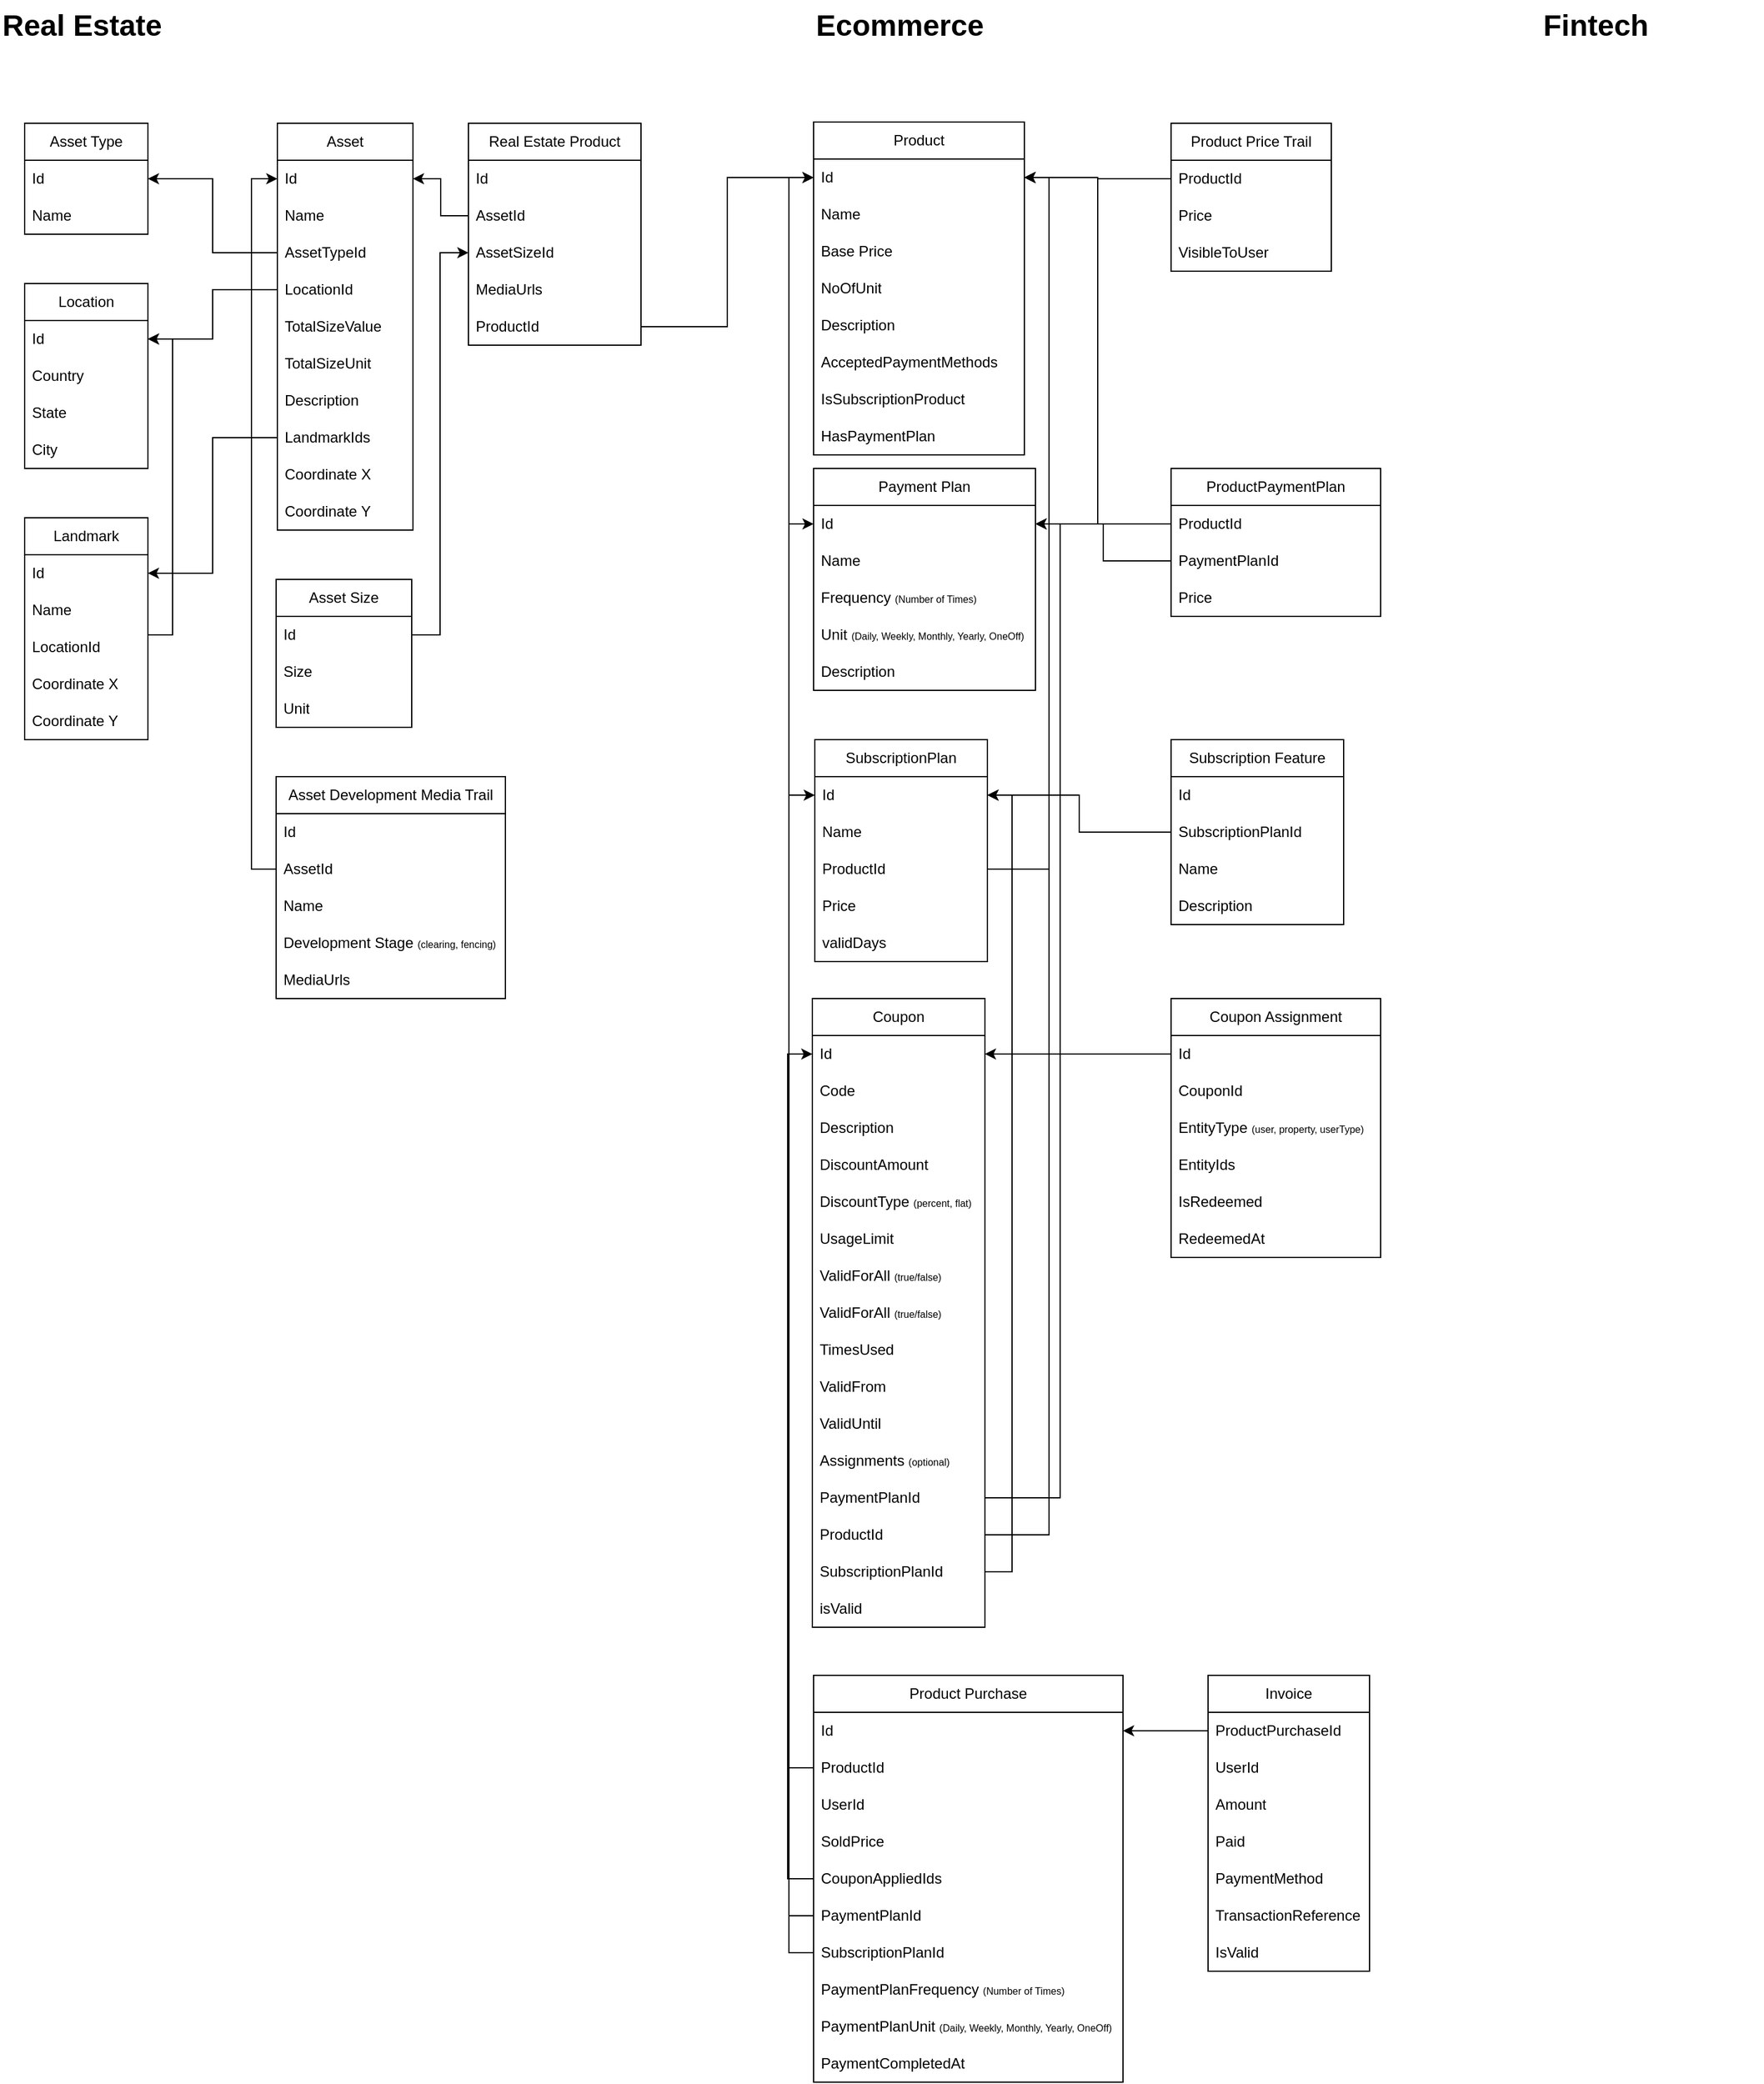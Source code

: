 <mxfile version="26.0.6">
  <diagram name="Page-1" id="xRwZzgTPhgGGNqqtRcz7">
    <mxGraphModel dx="1026" dy="684" grid="1" gridSize="10" guides="1" tooltips="1" connect="1" arrows="1" fold="1" page="1" pageScale="1" pageWidth="2339" pageHeight="3300" math="0" shadow="0">
      <root>
        <mxCell id="0" />
        <mxCell id="1" parent="0" />
        <mxCell id="9WbZU5UclEW2TFr8tv2--1" value="Asset Type" style="swimlane;fontStyle=0;childLayout=stackLayout;horizontal=1;startSize=30;horizontalStack=0;resizeParent=1;resizeParentMax=0;resizeLast=0;collapsible=1;marginBottom=0;whiteSpace=wrap;html=1;" parent="1" vertex="1">
          <mxGeometry x="30" y="140" width="100" height="90" as="geometry" />
        </mxCell>
        <mxCell id="9WbZU5UclEW2TFr8tv2--2" value="Id" style="text;strokeColor=none;fillColor=none;align=left;verticalAlign=middle;spacingLeft=4;spacingRight=4;overflow=hidden;points=[[0,0.5],[1,0.5]];portConstraint=eastwest;rotatable=0;whiteSpace=wrap;html=1;" parent="9WbZU5UclEW2TFr8tv2--1" vertex="1">
          <mxGeometry y="30" width="100" height="30" as="geometry" />
        </mxCell>
        <mxCell id="9WbZU5UclEW2TFr8tv2--12" value="Name" style="text;strokeColor=none;fillColor=none;align=left;verticalAlign=middle;spacingLeft=4;spacingRight=4;overflow=hidden;points=[[0,0.5],[1,0.5]];portConstraint=eastwest;rotatable=0;whiteSpace=wrap;html=1;" parent="9WbZU5UclEW2TFr8tv2--1" vertex="1">
          <mxGeometry y="60" width="100" height="30" as="geometry" />
        </mxCell>
        <mxCell id="9WbZU5UclEW2TFr8tv2--5" value="Asset" style="swimlane;fontStyle=0;childLayout=stackLayout;horizontal=1;startSize=30;horizontalStack=0;resizeParent=1;resizeParentMax=0;resizeLast=0;collapsible=1;marginBottom=0;whiteSpace=wrap;html=1;" parent="1" vertex="1">
          <mxGeometry x="235" y="140" width="110" height="330" as="geometry" />
        </mxCell>
        <mxCell id="9WbZU5UclEW2TFr8tv2--6" value="Id" style="text;strokeColor=none;fillColor=none;align=left;verticalAlign=middle;spacingLeft=4;spacingRight=4;overflow=hidden;points=[[0,0.5],[1,0.5]];portConstraint=eastwest;rotatable=0;whiteSpace=wrap;html=1;" parent="9WbZU5UclEW2TFr8tv2--5" vertex="1">
          <mxGeometry y="30" width="110" height="30" as="geometry" />
        </mxCell>
        <mxCell id="9WbZU5UclEW2TFr8tv2--7" value="Name" style="text;strokeColor=none;fillColor=none;align=left;verticalAlign=middle;spacingLeft=4;spacingRight=4;overflow=hidden;points=[[0,0.5],[1,0.5]];portConstraint=eastwest;rotatable=0;whiteSpace=wrap;html=1;" parent="9WbZU5UclEW2TFr8tv2--5" vertex="1">
          <mxGeometry y="60" width="110" height="30" as="geometry" />
        </mxCell>
        <mxCell id="9WbZU5UclEW2TFr8tv2--44" value="AssetTypeId" style="text;strokeColor=none;fillColor=none;align=left;verticalAlign=middle;spacingLeft=4;spacingRight=4;overflow=hidden;points=[[0,0.5],[1,0.5]];portConstraint=eastwest;rotatable=0;whiteSpace=wrap;html=1;" parent="9WbZU5UclEW2TFr8tv2--5" vertex="1">
          <mxGeometry y="90" width="110" height="30" as="geometry" />
        </mxCell>
        <mxCell id="9WbZU5UclEW2TFr8tv2--18" value="LocationId" style="text;strokeColor=none;fillColor=none;align=left;verticalAlign=middle;spacingLeft=4;spacingRight=4;overflow=hidden;points=[[0,0.5],[1,0.5]];portConstraint=eastwest;rotatable=0;whiteSpace=wrap;html=1;" parent="9WbZU5UclEW2TFr8tv2--5" vertex="1">
          <mxGeometry y="120" width="110" height="30" as="geometry" />
        </mxCell>
        <mxCell id="7imBiXDdK8WEr4lZSUu7-48" value="TotalSizeValue" style="text;strokeColor=none;fillColor=none;align=left;verticalAlign=middle;spacingLeft=4;spacingRight=4;overflow=hidden;points=[[0,0.5],[1,0.5]];portConstraint=eastwest;rotatable=0;whiteSpace=wrap;html=1;" parent="9WbZU5UclEW2TFr8tv2--5" vertex="1">
          <mxGeometry y="150" width="110" height="30" as="geometry" />
        </mxCell>
        <mxCell id="7imBiXDdK8WEr4lZSUu7-50" value="TotalSizeUnit" style="text;strokeColor=none;fillColor=none;align=left;verticalAlign=middle;spacingLeft=4;spacingRight=4;overflow=hidden;points=[[0,0.5],[1,0.5]];portConstraint=eastwest;rotatable=0;whiteSpace=wrap;html=1;" parent="9WbZU5UclEW2TFr8tv2--5" vertex="1">
          <mxGeometry y="180" width="110" height="30" as="geometry" />
        </mxCell>
        <mxCell id="9WbZU5UclEW2TFr8tv2--21" value="Description" style="text;strokeColor=none;fillColor=none;align=left;verticalAlign=middle;spacingLeft=4;spacingRight=4;overflow=hidden;points=[[0,0.5],[1,0.5]];portConstraint=eastwest;rotatable=0;whiteSpace=wrap;html=1;" parent="9WbZU5UclEW2TFr8tv2--5" vertex="1">
          <mxGeometry y="210" width="110" height="30" as="geometry" />
        </mxCell>
        <mxCell id="9WbZU5UclEW2TFr8tv2--27" value="LandmarkIds" style="text;strokeColor=none;fillColor=none;align=left;verticalAlign=middle;spacingLeft=4;spacingRight=4;overflow=hidden;points=[[0,0.5],[1,0.5]];portConstraint=eastwest;rotatable=0;whiteSpace=wrap;html=1;" parent="9WbZU5UclEW2TFr8tv2--5" vertex="1">
          <mxGeometry y="240" width="110" height="30" as="geometry" />
        </mxCell>
        <mxCell id="9WbZU5UclEW2TFr8tv2--37" value="Coordinate X" style="text;strokeColor=none;fillColor=none;align=left;verticalAlign=middle;spacingLeft=4;spacingRight=4;overflow=hidden;points=[[0,0.5],[1,0.5]];portConstraint=eastwest;rotatable=0;whiteSpace=wrap;html=1;" parent="9WbZU5UclEW2TFr8tv2--5" vertex="1">
          <mxGeometry y="270" width="110" height="30" as="geometry" />
        </mxCell>
        <mxCell id="9WbZU5UclEW2TFr8tv2--38" value="Coordinate Y" style="text;strokeColor=none;fillColor=none;align=left;verticalAlign=middle;spacingLeft=4;spacingRight=4;overflow=hidden;points=[[0,0.5],[1,0.5]];portConstraint=eastwest;rotatable=0;whiteSpace=wrap;html=1;" parent="9WbZU5UclEW2TFr8tv2--5" vertex="1">
          <mxGeometry y="300" width="110" height="30" as="geometry" />
        </mxCell>
        <mxCell id="9WbZU5UclEW2TFr8tv2--13" value="Location" style="swimlane;fontStyle=0;childLayout=stackLayout;horizontal=1;startSize=30;horizontalStack=0;resizeParent=1;resizeParentMax=0;resizeLast=0;collapsible=1;marginBottom=0;whiteSpace=wrap;html=1;" parent="1" vertex="1">
          <mxGeometry x="30" y="270" width="100" height="150" as="geometry" />
        </mxCell>
        <mxCell id="9WbZU5UclEW2TFr8tv2--14" value="Id" style="text;strokeColor=none;fillColor=none;align=left;verticalAlign=middle;spacingLeft=4;spacingRight=4;overflow=hidden;points=[[0,0.5],[1,0.5]];portConstraint=eastwest;rotatable=0;whiteSpace=wrap;html=1;" parent="9WbZU5UclEW2TFr8tv2--13" vertex="1">
          <mxGeometry y="30" width="100" height="30" as="geometry" />
        </mxCell>
        <mxCell id="9WbZU5UclEW2TFr8tv2--15" value="Country" style="text;strokeColor=none;fillColor=none;align=left;verticalAlign=middle;spacingLeft=4;spacingRight=4;overflow=hidden;points=[[0,0.5],[1,0.5]];portConstraint=eastwest;rotatable=0;whiteSpace=wrap;html=1;" parent="9WbZU5UclEW2TFr8tv2--13" vertex="1">
          <mxGeometry y="60" width="100" height="30" as="geometry" />
        </mxCell>
        <mxCell id="9WbZU5UclEW2TFr8tv2--16" value="State" style="text;strokeColor=none;fillColor=none;align=left;verticalAlign=middle;spacingLeft=4;spacingRight=4;overflow=hidden;points=[[0,0.5],[1,0.5]];portConstraint=eastwest;rotatable=0;whiteSpace=wrap;html=1;" parent="9WbZU5UclEW2TFr8tv2--13" vertex="1">
          <mxGeometry y="90" width="100" height="30" as="geometry" />
        </mxCell>
        <mxCell id="9WbZU5UclEW2TFr8tv2--32" value="City" style="text;strokeColor=none;fillColor=none;align=left;verticalAlign=middle;spacingLeft=4;spacingRight=4;overflow=hidden;points=[[0,0.5],[1,0.5]];portConstraint=eastwest;rotatable=0;whiteSpace=wrap;html=1;" parent="9WbZU5UclEW2TFr8tv2--13" vertex="1">
          <mxGeometry y="120" width="100" height="30" as="geometry" />
        </mxCell>
        <mxCell id="9WbZU5UclEW2TFr8tv2--22" value="Asset Size" style="swimlane;fontStyle=0;childLayout=stackLayout;horizontal=1;startSize=30;horizontalStack=0;resizeParent=1;resizeParentMax=0;resizeLast=0;collapsible=1;marginBottom=0;whiteSpace=wrap;html=1;" parent="1" vertex="1">
          <mxGeometry x="234" y="510" width="110" height="120" as="geometry" />
        </mxCell>
        <mxCell id="9WbZU5UclEW2TFr8tv2--23" value="Id" style="text;strokeColor=none;fillColor=none;align=left;verticalAlign=middle;spacingLeft=4;spacingRight=4;overflow=hidden;points=[[0,0.5],[1,0.5]];portConstraint=eastwest;rotatable=0;whiteSpace=wrap;html=1;" parent="9WbZU5UclEW2TFr8tv2--22" vertex="1">
          <mxGeometry y="30" width="110" height="30" as="geometry" />
        </mxCell>
        <mxCell id="9WbZU5UclEW2TFr8tv2--24" value="Size" style="text;strokeColor=none;fillColor=none;align=left;verticalAlign=middle;spacingLeft=4;spacingRight=4;overflow=hidden;points=[[0,0.5],[1,0.5]];portConstraint=eastwest;rotatable=0;whiteSpace=wrap;html=1;" parent="9WbZU5UclEW2TFr8tv2--22" vertex="1">
          <mxGeometry y="60" width="110" height="30" as="geometry" />
        </mxCell>
        <mxCell id="9WbZU5UclEW2TFr8tv2--50" value="Unit" style="text;strokeColor=none;fillColor=none;align=left;verticalAlign=middle;spacingLeft=4;spacingRight=4;overflow=hidden;points=[[0,0.5],[1,0.5]];portConstraint=eastwest;rotatable=0;whiteSpace=wrap;html=1;" parent="9WbZU5UclEW2TFr8tv2--22" vertex="1">
          <mxGeometry y="90" width="110" height="30" as="geometry" />
        </mxCell>
        <mxCell id="9WbZU5UclEW2TFr8tv2--28" value="Landmark" style="swimlane;fontStyle=0;childLayout=stackLayout;horizontal=1;startSize=30;horizontalStack=0;resizeParent=1;resizeParentMax=0;resizeLast=0;collapsible=1;marginBottom=0;whiteSpace=wrap;html=1;" parent="1" vertex="1">
          <mxGeometry x="30" y="460" width="100" height="180" as="geometry" />
        </mxCell>
        <mxCell id="9WbZU5UclEW2TFr8tv2--52" value="Id" style="text;strokeColor=none;fillColor=none;align=left;verticalAlign=middle;spacingLeft=4;spacingRight=4;overflow=hidden;points=[[0,0.5],[1,0.5]];portConstraint=eastwest;rotatable=0;whiteSpace=wrap;html=1;" parent="9WbZU5UclEW2TFr8tv2--28" vertex="1">
          <mxGeometry y="30" width="100" height="30" as="geometry" />
        </mxCell>
        <mxCell id="9WbZU5UclEW2TFr8tv2--29" value="Name" style="text;strokeColor=none;fillColor=none;align=left;verticalAlign=middle;spacingLeft=4;spacingRight=4;overflow=hidden;points=[[0,0.5],[1,0.5]];portConstraint=eastwest;rotatable=0;whiteSpace=wrap;html=1;" parent="9WbZU5UclEW2TFr8tv2--28" vertex="1">
          <mxGeometry y="60" width="100" height="30" as="geometry" />
        </mxCell>
        <mxCell id="9WbZU5UclEW2TFr8tv2--30" value="LocationId" style="text;strokeColor=none;fillColor=none;align=left;verticalAlign=middle;spacingLeft=4;spacingRight=4;overflow=hidden;points=[[0,0.5],[1,0.5]];portConstraint=eastwest;rotatable=0;whiteSpace=wrap;html=1;" parent="9WbZU5UclEW2TFr8tv2--28" vertex="1">
          <mxGeometry y="90" width="100" height="30" as="geometry" />
        </mxCell>
        <mxCell id="9WbZU5UclEW2TFr8tv2--31" value="Coordinate X" style="text;strokeColor=none;fillColor=none;align=left;verticalAlign=middle;spacingLeft=4;spacingRight=4;overflow=hidden;points=[[0,0.5],[1,0.5]];portConstraint=eastwest;rotatable=0;whiteSpace=wrap;html=1;" parent="9WbZU5UclEW2TFr8tv2--28" vertex="1">
          <mxGeometry y="120" width="100" height="30" as="geometry" />
        </mxCell>
        <mxCell id="9WbZU5UclEW2TFr8tv2--36" value="Coordinate Y" style="text;strokeColor=none;fillColor=none;align=left;verticalAlign=middle;spacingLeft=4;spacingRight=4;overflow=hidden;points=[[0,0.5],[1,0.5]];portConstraint=eastwest;rotatable=0;whiteSpace=wrap;html=1;" parent="9WbZU5UclEW2TFr8tv2--28" vertex="1">
          <mxGeometry y="150" width="100" height="30" as="geometry" />
        </mxCell>
        <mxCell id="9WbZU5UclEW2TFr8tv2--40" value="Product" style="swimlane;fontStyle=0;childLayout=stackLayout;horizontal=1;startSize=30;horizontalStack=0;resizeParent=1;resizeParentMax=0;resizeLast=0;collapsible=1;marginBottom=0;whiteSpace=wrap;html=1;" parent="1" vertex="1">
          <mxGeometry x="670" y="139" width="171" height="270" as="geometry" />
        </mxCell>
        <mxCell id="_s5_7HrUc2ubMlKPMF_D-5" value="Id" style="text;strokeColor=none;fillColor=none;align=left;verticalAlign=middle;spacingLeft=4;spacingRight=4;overflow=hidden;points=[[0,0.5],[1,0.5]];portConstraint=eastwest;rotatable=0;whiteSpace=wrap;html=1;" parent="9WbZU5UclEW2TFr8tv2--40" vertex="1">
          <mxGeometry y="30" width="171" height="30" as="geometry" />
        </mxCell>
        <mxCell id="e1_wer-3jdSeuEhkAMmT-1" value="Name" style="text;strokeColor=none;fillColor=none;align=left;verticalAlign=middle;spacingLeft=4;spacingRight=4;overflow=hidden;points=[[0,0.5],[1,0.5]];portConstraint=eastwest;rotatable=0;whiteSpace=wrap;html=1;" parent="9WbZU5UclEW2TFr8tv2--40" vertex="1">
          <mxGeometry y="60" width="171" height="30" as="geometry" />
        </mxCell>
        <mxCell id="_s5_7HrUc2ubMlKPMF_D-27" value="Base Price" style="text;strokeColor=none;fillColor=none;align=left;verticalAlign=middle;spacingLeft=4;spacingRight=4;overflow=hidden;points=[[0,0.5],[1,0.5]];portConstraint=eastwest;rotatable=0;whiteSpace=wrap;html=1;" parent="9WbZU5UclEW2TFr8tv2--40" vertex="1">
          <mxGeometry y="90" width="171" height="30" as="geometry" />
        </mxCell>
        <mxCell id="_s5_7HrUc2ubMlKPMF_D-66" value="NoOfUnit" style="text;strokeColor=none;fillColor=none;align=left;verticalAlign=middle;spacingLeft=4;spacingRight=4;overflow=hidden;points=[[0,0.5],[1,0.5]];portConstraint=eastwest;rotatable=0;whiteSpace=wrap;html=1;" parent="9WbZU5UclEW2TFr8tv2--40" vertex="1">
          <mxGeometry y="120" width="171" height="30" as="geometry" />
        </mxCell>
        <mxCell id="9WbZU5UclEW2TFr8tv2--63" value="Description" style="text;strokeColor=none;fillColor=none;align=left;verticalAlign=middle;spacingLeft=4;spacingRight=4;overflow=hidden;points=[[0,0.5],[1,0.5]];portConstraint=eastwest;rotatable=0;whiteSpace=wrap;html=1;" parent="9WbZU5UclEW2TFr8tv2--40" vertex="1">
          <mxGeometry y="150" width="171" height="30" as="geometry" />
        </mxCell>
        <mxCell id="7imBiXDdK8WEr4lZSUu7-9" value="AcceptedPaymentMethods" style="text;strokeColor=none;fillColor=none;align=left;verticalAlign=middle;spacingLeft=4;spacingRight=4;overflow=hidden;points=[[0,0.5],[1,0.5]];portConstraint=eastwest;rotatable=0;whiteSpace=wrap;html=1;" parent="9WbZU5UclEW2TFr8tv2--40" vertex="1">
          <mxGeometry y="180" width="171" height="30" as="geometry" />
        </mxCell>
        <mxCell id="7imBiXDdK8WEr4lZSUu7-83" value="IsSubscriptionProduct" style="text;strokeColor=none;fillColor=none;align=left;verticalAlign=middle;spacingLeft=4;spacingRight=4;overflow=hidden;points=[[0,0.5],[1,0.5]];portConstraint=eastwest;rotatable=0;whiteSpace=wrap;html=1;" parent="9WbZU5UclEW2TFr8tv2--40" vertex="1">
          <mxGeometry y="210" width="171" height="30" as="geometry" />
        </mxCell>
        <mxCell id="7imBiXDdK8WEr4lZSUu7-105" value="HasPaymentPlan" style="text;strokeColor=none;fillColor=none;align=left;verticalAlign=middle;spacingLeft=4;spacingRight=4;overflow=hidden;points=[[0,0.5],[1,0.5]];portConstraint=eastwest;rotatable=0;whiteSpace=wrap;html=1;" parent="9WbZU5UclEW2TFr8tv2--40" vertex="1">
          <mxGeometry y="240" width="171" height="30" as="geometry" />
        </mxCell>
        <mxCell id="9WbZU5UclEW2TFr8tv2--54" value="Payment Plan" style="swimlane;fontStyle=0;childLayout=stackLayout;horizontal=1;startSize=30;horizontalStack=0;resizeParent=1;resizeParentMax=0;resizeLast=0;collapsible=1;marginBottom=0;whiteSpace=wrap;html=1;" parent="1" vertex="1">
          <mxGeometry x="670" y="420" width="180" height="180" as="geometry" />
        </mxCell>
        <mxCell id="9WbZU5UclEW2TFr8tv2--59" value="Id" style="text;strokeColor=none;fillColor=none;align=left;verticalAlign=middle;spacingLeft=4;spacingRight=4;overflow=hidden;points=[[0,0.5],[1,0.5]];portConstraint=eastwest;rotatable=0;whiteSpace=wrap;html=1;" parent="9WbZU5UclEW2TFr8tv2--54" vertex="1">
          <mxGeometry y="30" width="180" height="30" as="geometry" />
        </mxCell>
        <mxCell id="9WbZU5UclEW2TFr8tv2--55" value="Name" style="text;strokeColor=none;fillColor=none;align=left;verticalAlign=middle;spacingLeft=4;spacingRight=4;overflow=hidden;points=[[0,0.5],[1,0.5]];portConstraint=eastwest;rotatable=0;whiteSpace=wrap;html=1;" parent="9WbZU5UclEW2TFr8tv2--54" vertex="1">
          <mxGeometry y="60" width="180" height="30" as="geometry" />
        </mxCell>
        <mxCell id="9WbZU5UclEW2TFr8tv2--56" value="Frequency &lt;font style=&quot;font-size: 8px;&quot;&gt;(Number of Times)&lt;/font&gt;" style="text;strokeColor=none;fillColor=none;align=left;verticalAlign=middle;spacingLeft=4;spacingRight=4;overflow=hidden;points=[[0,0.5],[1,0.5]];portConstraint=eastwest;rotatable=0;whiteSpace=wrap;html=1;" parent="9WbZU5UclEW2TFr8tv2--54" vertex="1">
          <mxGeometry y="90" width="180" height="30" as="geometry" />
        </mxCell>
        <mxCell id="9WbZU5UclEW2TFr8tv2--57" value="Unit&amp;nbsp;&lt;font style=&quot;font-size: 8px;&quot;&gt;(Daily, Weekly, Monthly, Yearly, OneOff)&lt;/font&gt;" style="text;strokeColor=none;fillColor=none;align=left;verticalAlign=middle;spacingLeft=4;spacingRight=4;overflow=hidden;points=[[0,0.5],[1,0.5]];portConstraint=eastwest;rotatable=0;whiteSpace=wrap;html=1;" parent="9WbZU5UclEW2TFr8tv2--54" vertex="1">
          <mxGeometry y="120" width="180" height="30" as="geometry" />
        </mxCell>
        <mxCell id="9WbZU5UclEW2TFr8tv2--58" value="Description" style="text;strokeColor=none;fillColor=none;align=left;verticalAlign=middle;spacingLeft=4;spacingRight=4;overflow=hidden;points=[[0,0.5],[1,0.5]];portConstraint=eastwest;rotatable=0;whiteSpace=wrap;html=1;" parent="9WbZU5UclEW2TFr8tv2--54" vertex="1">
          <mxGeometry y="150" width="180" height="30" as="geometry" />
        </mxCell>
        <mxCell id="_s5_7HrUc2ubMlKPMF_D-1" value="Product Price Trail" style="swimlane;fontStyle=0;childLayout=stackLayout;horizontal=1;startSize=30;horizontalStack=0;resizeParent=1;resizeParentMax=0;resizeLast=0;collapsible=1;marginBottom=0;whiteSpace=wrap;html=1;" parent="1" vertex="1">
          <mxGeometry x="960" y="140" width="130" height="120" as="geometry" />
        </mxCell>
        <mxCell id="_s5_7HrUc2ubMlKPMF_D-2" value="ProductId" style="text;strokeColor=none;fillColor=none;align=left;verticalAlign=middle;spacingLeft=4;spacingRight=4;overflow=hidden;points=[[0,0.5],[1,0.5]];portConstraint=eastwest;rotatable=0;whiteSpace=wrap;html=1;" parent="_s5_7HrUc2ubMlKPMF_D-1" vertex="1">
          <mxGeometry y="30" width="130" height="30" as="geometry" />
        </mxCell>
        <mxCell id="_s5_7HrUc2ubMlKPMF_D-3" value="Price" style="text;strokeColor=none;fillColor=none;align=left;verticalAlign=middle;spacingLeft=4;spacingRight=4;overflow=hidden;points=[[0,0.5],[1,0.5]];portConstraint=eastwest;rotatable=0;whiteSpace=wrap;html=1;" parent="_s5_7HrUc2ubMlKPMF_D-1" vertex="1">
          <mxGeometry y="60" width="130" height="30" as="geometry" />
        </mxCell>
        <mxCell id="7imBiXDdK8WEr4lZSUu7-5" value="VisibleToUser" style="text;strokeColor=none;fillColor=none;align=left;verticalAlign=middle;spacingLeft=4;spacingRight=4;overflow=hidden;points=[[0,0.5],[1,0.5]];portConstraint=eastwest;rotatable=0;whiteSpace=wrap;html=1;" parent="_s5_7HrUc2ubMlKPMF_D-1" vertex="1">
          <mxGeometry y="90" width="130" height="30" as="geometry" />
        </mxCell>
        <mxCell id="_s5_7HrUc2ubMlKPMF_D-13" style="edgeStyle=orthogonalEdgeStyle;rounded=0;orthogonalLoop=1;jettySize=auto;html=1;entryX=1;entryY=0.5;entryDx=0;entryDy=0;" parent="1" source="9WbZU5UclEW2TFr8tv2--44" target="9WbZU5UclEW2TFr8tv2--2" edge="1">
          <mxGeometry relative="1" as="geometry" />
        </mxCell>
        <mxCell id="_s5_7HrUc2ubMlKPMF_D-14" style="edgeStyle=orthogonalEdgeStyle;rounded=0;orthogonalLoop=1;jettySize=auto;html=1;entryX=1;entryY=0.5;entryDx=0;entryDy=0;" parent="1" source="9WbZU5UclEW2TFr8tv2--18" target="9WbZU5UclEW2TFr8tv2--14" edge="1">
          <mxGeometry relative="1" as="geometry" />
        </mxCell>
        <mxCell id="_s5_7HrUc2ubMlKPMF_D-16" style="edgeStyle=orthogonalEdgeStyle;rounded=0;orthogonalLoop=1;jettySize=auto;html=1;entryX=1;entryY=0.5;entryDx=0;entryDy=0;" parent="1" source="9WbZU5UclEW2TFr8tv2--30" target="9WbZU5UclEW2TFr8tv2--14" edge="1">
          <mxGeometry relative="1" as="geometry">
            <Array as="points">
              <mxPoint x="150" y="555" />
              <mxPoint x="150" y="315" />
            </Array>
          </mxGeometry>
        </mxCell>
        <mxCell id="_s5_7HrUc2ubMlKPMF_D-17" style="edgeStyle=orthogonalEdgeStyle;rounded=0;orthogonalLoop=1;jettySize=auto;html=1;entryX=1;entryY=0.5;entryDx=0;entryDy=0;" parent="1" source="9WbZU5UclEW2TFr8tv2--27" target="9WbZU5UclEW2TFr8tv2--52" edge="1">
          <mxGeometry relative="1" as="geometry" />
        </mxCell>
        <mxCell id="_s5_7HrUc2ubMlKPMF_D-28" value="Product Purchase" style="swimlane;fontStyle=0;childLayout=stackLayout;horizontal=1;startSize=30;horizontalStack=0;resizeParent=1;resizeParentMax=0;resizeLast=0;collapsible=1;marginBottom=0;whiteSpace=wrap;html=1;" parent="1" vertex="1">
          <mxGeometry x="670" y="1399" width="251" height="330" as="geometry" />
        </mxCell>
        <mxCell id="_s5_7HrUc2ubMlKPMF_D-47" value="Id" style="text;strokeColor=none;fillColor=none;align=left;verticalAlign=middle;spacingLeft=4;spacingRight=4;overflow=hidden;points=[[0,0.5],[1,0.5]];portConstraint=eastwest;rotatable=0;whiteSpace=wrap;html=1;" parent="_s5_7HrUc2ubMlKPMF_D-28" vertex="1">
          <mxGeometry y="30" width="251" height="30" as="geometry" />
        </mxCell>
        <mxCell id="_s5_7HrUc2ubMlKPMF_D-29" value="ProductId" style="text;strokeColor=none;fillColor=none;align=left;verticalAlign=middle;spacingLeft=4;spacingRight=4;overflow=hidden;points=[[0,0.5],[1,0.5]];portConstraint=eastwest;rotatable=0;whiteSpace=wrap;html=1;" parent="_s5_7HrUc2ubMlKPMF_D-28" vertex="1">
          <mxGeometry y="60" width="251" height="30" as="geometry" />
        </mxCell>
        <mxCell id="_s5_7HrUc2ubMlKPMF_D-40" value="UserId" style="text;strokeColor=none;fillColor=none;align=left;verticalAlign=middle;spacingLeft=4;spacingRight=4;overflow=hidden;points=[[0,0.5],[1,0.5]];portConstraint=eastwest;rotatable=0;whiteSpace=wrap;html=1;" parent="_s5_7HrUc2ubMlKPMF_D-28" vertex="1">
          <mxGeometry y="90" width="251" height="30" as="geometry" />
        </mxCell>
        <mxCell id="_s5_7HrUc2ubMlKPMF_D-30" value="SoldPrice" style="text;strokeColor=none;fillColor=none;align=left;verticalAlign=middle;spacingLeft=4;spacingRight=4;overflow=hidden;points=[[0,0.5],[1,0.5]];portConstraint=eastwest;rotatable=0;whiteSpace=wrap;html=1;" parent="_s5_7HrUc2ubMlKPMF_D-28" vertex="1">
          <mxGeometry y="120" width="251" height="30" as="geometry" />
        </mxCell>
        <mxCell id="_s5_7HrUc2ubMlKPMF_D-98" value="CouponAppliedIds" style="text;strokeColor=none;fillColor=none;align=left;verticalAlign=middle;spacingLeft=4;spacingRight=4;overflow=hidden;points=[[0,0.5],[1,0.5]];portConstraint=eastwest;rotatable=0;whiteSpace=wrap;html=1;" parent="_s5_7HrUc2ubMlKPMF_D-28" vertex="1">
          <mxGeometry y="150" width="251" height="30" as="geometry" />
        </mxCell>
        <mxCell id="_s5_7HrUc2ubMlKPMF_D-58" value="PaymentPlanId" style="text;strokeColor=none;fillColor=none;align=left;verticalAlign=middle;spacingLeft=4;spacingRight=4;overflow=hidden;points=[[0,0.5],[1,0.5]];portConstraint=eastwest;rotatable=0;whiteSpace=wrap;html=1;" parent="_s5_7HrUc2ubMlKPMF_D-28" vertex="1">
          <mxGeometry y="180" width="251" height="30" as="geometry" />
        </mxCell>
        <mxCell id="7imBiXDdK8WEr4lZSUu7-79" value="SubscriptionPlanId" style="text;strokeColor=none;fillColor=none;align=left;verticalAlign=middle;spacingLeft=4;spacingRight=4;overflow=hidden;points=[[0,0.5],[1,0.5]];portConstraint=eastwest;rotatable=0;whiteSpace=wrap;html=1;" parent="_s5_7HrUc2ubMlKPMF_D-28" vertex="1">
          <mxGeometry y="210" width="251" height="30" as="geometry" />
        </mxCell>
        <mxCell id="_s5_7HrUc2ubMlKPMF_D-52" value="PaymentPlanFrequency&amp;nbsp;&lt;font style=&quot;font-size: 8px;&quot;&gt;(Number of Times)&lt;/font&gt;" style="text;strokeColor=none;fillColor=none;align=left;verticalAlign=middle;spacingLeft=4;spacingRight=4;overflow=hidden;points=[[0,0.5],[1,0.5]];portConstraint=eastwest;rotatable=0;whiteSpace=wrap;html=1;" parent="_s5_7HrUc2ubMlKPMF_D-28" vertex="1">
          <mxGeometry y="240" width="251" height="30" as="geometry" />
        </mxCell>
        <mxCell id="_s5_7HrUc2ubMlKPMF_D-53" value="PaymentPlanUnit&amp;nbsp;&lt;font style=&quot;font-size: 8px;&quot;&gt;(Daily,&amp;nbsp;Weekly, Monthly, Yearly, OneOff)&lt;/font&gt;" style="text;strokeColor=none;fillColor=none;align=left;verticalAlign=middle;spacingLeft=4;spacingRight=4;overflow=hidden;points=[[0,0.5],[1,0.5]];portConstraint=eastwest;rotatable=0;whiteSpace=wrap;html=1;" parent="_s5_7HrUc2ubMlKPMF_D-28" vertex="1">
          <mxGeometry y="270" width="251" height="30" as="geometry" />
        </mxCell>
        <mxCell id="_s5_7HrUc2ubMlKPMF_D-31" value="PaymentCompletedAt" style="text;strokeColor=none;fillColor=none;align=left;verticalAlign=middle;spacingLeft=4;spacingRight=4;overflow=hidden;points=[[0,0.5],[1,0.5]];portConstraint=eastwest;rotatable=0;whiteSpace=wrap;html=1;" parent="_s5_7HrUc2ubMlKPMF_D-28" vertex="1">
          <mxGeometry y="300" width="251" height="30" as="geometry" />
        </mxCell>
        <mxCell id="_s5_7HrUc2ubMlKPMF_D-36" value="Invoice" style="swimlane;fontStyle=0;childLayout=stackLayout;horizontal=1;startSize=30;horizontalStack=0;resizeParent=1;resizeParentMax=0;resizeLast=0;collapsible=1;marginBottom=0;whiteSpace=wrap;html=1;" parent="1" vertex="1">
          <mxGeometry x="990" y="1399" width="131" height="240" as="geometry" />
        </mxCell>
        <mxCell id="_s5_7HrUc2ubMlKPMF_D-37" value="ProductPurchaseId" style="text;strokeColor=none;fillColor=none;align=left;verticalAlign=middle;spacingLeft=4;spacingRight=4;overflow=hidden;points=[[0,0.5],[1,0.5]];portConstraint=eastwest;rotatable=0;whiteSpace=wrap;html=1;" parent="_s5_7HrUc2ubMlKPMF_D-36" vertex="1">
          <mxGeometry y="30" width="131" height="30" as="geometry" />
        </mxCell>
        <mxCell id="_s5_7HrUc2ubMlKPMF_D-41" value="UserId" style="text;strokeColor=none;fillColor=none;align=left;verticalAlign=middle;spacingLeft=4;spacingRight=4;overflow=hidden;points=[[0,0.5],[1,0.5]];portConstraint=eastwest;rotatable=0;whiteSpace=wrap;html=1;" parent="_s5_7HrUc2ubMlKPMF_D-36" vertex="1">
          <mxGeometry y="60" width="131" height="30" as="geometry" />
        </mxCell>
        <mxCell id="_s5_7HrUc2ubMlKPMF_D-38" value="Amount" style="text;strokeColor=none;fillColor=none;align=left;verticalAlign=middle;spacingLeft=4;spacingRight=4;overflow=hidden;points=[[0,0.5],[1,0.5]];portConstraint=eastwest;rotatable=0;whiteSpace=wrap;html=1;" parent="_s5_7HrUc2ubMlKPMF_D-36" vertex="1">
          <mxGeometry y="90" width="131" height="30" as="geometry" />
        </mxCell>
        <mxCell id="_s5_7HrUc2ubMlKPMF_D-46" value="Paid" style="text;strokeColor=none;fillColor=none;align=left;verticalAlign=middle;spacingLeft=4;spacingRight=4;overflow=hidden;points=[[0,0.5],[1,0.5]];portConstraint=eastwest;rotatable=0;whiteSpace=wrap;html=1;" parent="_s5_7HrUc2ubMlKPMF_D-36" vertex="1">
          <mxGeometry y="120" width="131" height="30" as="geometry" />
        </mxCell>
        <mxCell id="7imBiXDdK8WEr4lZSUu7-8" value="PaymentMethod" style="text;strokeColor=none;fillColor=none;align=left;verticalAlign=middle;spacingLeft=4;spacingRight=4;overflow=hidden;points=[[0,0.5],[1,0.5]];portConstraint=eastwest;rotatable=0;whiteSpace=wrap;html=1;" parent="_s5_7HrUc2ubMlKPMF_D-36" vertex="1">
          <mxGeometry y="150" width="131" height="30" as="geometry" />
        </mxCell>
        <mxCell id="7imBiXDdK8WEr4lZSUu7-11" value="TransactionReference" style="text;strokeColor=none;fillColor=none;align=left;verticalAlign=middle;spacingLeft=4;spacingRight=4;overflow=hidden;points=[[0,0.5],[1,0.5]];portConstraint=eastwest;rotatable=0;whiteSpace=wrap;html=1;" parent="_s5_7HrUc2ubMlKPMF_D-36" vertex="1">
          <mxGeometry y="180" width="131" height="30" as="geometry" />
        </mxCell>
        <mxCell id="7imBiXDdK8WEr4lZSUu7-1" value="IsValid" style="text;strokeColor=none;fillColor=none;align=left;verticalAlign=middle;spacingLeft=4;spacingRight=4;overflow=hidden;points=[[0,0.5],[1,0.5]];portConstraint=eastwest;rotatable=0;whiteSpace=wrap;html=1;" parent="_s5_7HrUc2ubMlKPMF_D-36" vertex="1">
          <mxGeometry y="210" width="131" height="30" as="geometry" />
        </mxCell>
        <mxCell id="_s5_7HrUc2ubMlKPMF_D-71" value="Coupon" style="swimlane;fontStyle=0;childLayout=stackLayout;horizontal=1;startSize=30;horizontalStack=0;resizeParent=1;resizeParentMax=0;resizeLast=0;collapsible=1;marginBottom=0;whiteSpace=wrap;html=1;" parent="1" vertex="1">
          <mxGeometry x="669" y="850" width="140" height="510" as="geometry" />
        </mxCell>
        <mxCell id="_s5_7HrUc2ubMlKPMF_D-72" value="Id" style="text;strokeColor=none;fillColor=none;align=left;verticalAlign=middle;spacingLeft=4;spacingRight=4;overflow=hidden;points=[[0,0.5],[1,0.5]];portConstraint=eastwest;rotatable=0;whiteSpace=wrap;html=1;" parent="_s5_7HrUc2ubMlKPMF_D-71" vertex="1">
          <mxGeometry y="30" width="140" height="30" as="geometry" />
        </mxCell>
        <mxCell id="_s5_7HrUc2ubMlKPMF_D-73" value="Code" style="text;strokeColor=none;fillColor=none;align=left;verticalAlign=middle;spacingLeft=4;spacingRight=4;overflow=hidden;points=[[0,0.5],[1,0.5]];portConstraint=eastwest;rotatable=0;whiteSpace=wrap;html=1;" parent="_s5_7HrUc2ubMlKPMF_D-71" vertex="1">
          <mxGeometry y="60" width="140" height="30" as="geometry" />
        </mxCell>
        <mxCell id="_s5_7HrUc2ubMlKPMF_D-74" value="Description" style="text;strokeColor=none;fillColor=none;align=left;verticalAlign=middle;spacingLeft=4;spacingRight=4;overflow=hidden;points=[[0,0.5],[1,0.5]];portConstraint=eastwest;rotatable=0;whiteSpace=wrap;html=1;" parent="_s5_7HrUc2ubMlKPMF_D-71" vertex="1">
          <mxGeometry y="90" width="140" height="30" as="geometry" />
        </mxCell>
        <mxCell id="_s5_7HrUc2ubMlKPMF_D-77" value="DiscountAmount" style="text;strokeColor=none;fillColor=none;align=left;verticalAlign=middle;spacingLeft=4;spacingRight=4;overflow=hidden;points=[[0,0.5],[1,0.5]];portConstraint=eastwest;rotatable=0;whiteSpace=wrap;html=1;" parent="_s5_7HrUc2ubMlKPMF_D-71" vertex="1">
          <mxGeometry y="120" width="140" height="30" as="geometry" />
        </mxCell>
        <mxCell id="_s5_7HrUc2ubMlKPMF_D-79" value="DiscountType &lt;font style=&quot;font-size: 8px;&quot;&gt;(percent, flat)&lt;/font&gt;" style="text;strokeColor=none;fillColor=none;align=left;verticalAlign=middle;spacingLeft=4;spacingRight=4;overflow=hidden;points=[[0,0.5],[1,0.5]];portConstraint=eastwest;rotatable=0;whiteSpace=wrap;html=1;" parent="_s5_7HrUc2ubMlKPMF_D-71" vertex="1">
          <mxGeometry y="150" width="140" height="30" as="geometry" />
        </mxCell>
        <mxCell id="_s5_7HrUc2ubMlKPMF_D-80" value="UsageLimit" style="text;strokeColor=none;fillColor=none;align=left;verticalAlign=middle;spacingLeft=4;spacingRight=4;overflow=hidden;points=[[0,0.5],[1,0.5]];portConstraint=eastwest;rotatable=0;whiteSpace=wrap;html=1;" parent="_s5_7HrUc2ubMlKPMF_D-71" vertex="1">
          <mxGeometry y="180" width="140" height="30" as="geometry" />
        </mxCell>
        <mxCell id="_s5_7HrUc2ubMlKPMF_D-89" value="ValidForAll &lt;font style=&quot;font-size: 8px;&quot;&gt;(true/false)&lt;/font&gt;" style="text;strokeColor=none;fillColor=none;align=left;verticalAlign=middle;spacingLeft=4;spacingRight=4;overflow=hidden;points=[[0,0.5],[1,0.5]];portConstraint=eastwest;rotatable=0;whiteSpace=wrap;html=1;" parent="_s5_7HrUc2ubMlKPMF_D-71" vertex="1">
          <mxGeometry y="210" width="140" height="30" as="geometry" />
        </mxCell>
        <mxCell id="7imBiXDdK8WEr4lZSUu7-84" value="ValidForAll &lt;font style=&quot;font-size: 8px;&quot;&gt;(true/false)&lt;/font&gt;" style="text;strokeColor=none;fillColor=none;align=left;verticalAlign=middle;spacingLeft=4;spacingRight=4;overflow=hidden;points=[[0,0.5],[1,0.5]];portConstraint=eastwest;rotatable=0;whiteSpace=wrap;html=1;" parent="_s5_7HrUc2ubMlKPMF_D-71" vertex="1">
          <mxGeometry y="240" width="140" height="30" as="geometry" />
        </mxCell>
        <mxCell id="_s5_7HrUc2ubMlKPMF_D-81" value="TimesUsed" style="text;strokeColor=none;fillColor=none;align=left;verticalAlign=middle;spacingLeft=4;spacingRight=4;overflow=hidden;points=[[0,0.5],[1,0.5]];portConstraint=eastwest;rotatable=0;whiteSpace=wrap;html=1;" parent="_s5_7HrUc2ubMlKPMF_D-71" vertex="1">
          <mxGeometry y="270" width="140" height="30" as="geometry" />
        </mxCell>
        <mxCell id="_s5_7HrUc2ubMlKPMF_D-82" value="ValidFrom" style="text;strokeColor=none;fillColor=none;align=left;verticalAlign=middle;spacingLeft=4;spacingRight=4;overflow=hidden;points=[[0,0.5],[1,0.5]];portConstraint=eastwest;rotatable=0;whiteSpace=wrap;html=1;" parent="_s5_7HrUc2ubMlKPMF_D-71" vertex="1">
          <mxGeometry y="300" width="140" height="30" as="geometry" />
        </mxCell>
        <mxCell id="_s5_7HrUc2ubMlKPMF_D-83" value="ValidUntil" style="text;strokeColor=none;fillColor=none;align=left;verticalAlign=middle;spacingLeft=4;spacingRight=4;overflow=hidden;points=[[0,0.5],[1,0.5]];portConstraint=eastwest;rotatable=0;whiteSpace=wrap;html=1;" parent="_s5_7HrUc2ubMlKPMF_D-71" vertex="1">
          <mxGeometry y="330" width="140" height="30" as="geometry" />
        </mxCell>
        <mxCell id="_s5_7HrUc2ubMlKPMF_D-84" value="Assignments &lt;font style=&quot;font-size: 8px;&quot;&gt;(optional)&lt;/font&gt;" style="text;strokeColor=none;fillColor=none;align=left;verticalAlign=middle;spacingLeft=4;spacingRight=4;overflow=hidden;points=[[0,0.5],[1,0.5]];portConstraint=eastwest;rotatable=0;whiteSpace=wrap;html=1;" parent="_s5_7HrUc2ubMlKPMF_D-71" vertex="1">
          <mxGeometry y="360" width="140" height="30" as="geometry" />
        </mxCell>
        <mxCell id="7imBiXDdK8WEr4lZSUu7-72" value="PaymentPlanId" style="text;strokeColor=none;fillColor=none;align=left;verticalAlign=middle;spacingLeft=4;spacingRight=4;overflow=hidden;points=[[0,0.5],[1,0.5]];portConstraint=eastwest;rotatable=0;whiteSpace=wrap;html=1;" parent="_s5_7HrUc2ubMlKPMF_D-71" vertex="1">
          <mxGeometry y="390" width="140" height="30" as="geometry" />
        </mxCell>
        <mxCell id="7imBiXDdK8WEr4lZSUu7-73" value="ProductId" style="text;strokeColor=none;fillColor=none;align=left;verticalAlign=middle;spacingLeft=4;spacingRight=4;overflow=hidden;points=[[0,0.5],[1,0.5]];portConstraint=eastwest;rotatable=0;whiteSpace=wrap;html=1;" parent="_s5_7HrUc2ubMlKPMF_D-71" vertex="1">
          <mxGeometry y="420" width="140" height="30" as="geometry" />
        </mxCell>
        <mxCell id="7imBiXDdK8WEr4lZSUu7-104" value="SubscriptionPlanId" style="text;strokeColor=none;fillColor=none;align=left;verticalAlign=middle;spacingLeft=4;spacingRight=4;overflow=hidden;points=[[0,0.5],[1,0.5]];portConstraint=eastwest;rotatable=0;whiteSpace=wrap;html=1;" parent="_s5_7HrUc2ubMlKPMF_D-71" vertex="1">
          <mxGeometry y="450" width="140" height="30" as="geometry" />
        </mxCell>
        <mxCell id="KbbLnmjnzOys6Ywp-VBt-2" value="isValid" style="text;strokeColor=none;fillColor=none;align=left;verticalAlign=middle;spacingLeft=4;spacingRight=4;overflow=hidden;points=[[0,0.5],[1,0.5]];portConstraint=eastwest;rotatable=0;whiteSpace=wrap;html=1;" vertex="1" parent="_s5_7HrUc2ubMlKPMF_D-71">
          <mxGeometry y="480" width="140" height="30" as="geometry" />
        </mxCell>
        <mxCell id="_s5_7HrUc2ubMlKPMF_D-90" value="Coupon Assignment" style="swimlane;fontStyle=0;childLayout=stackLayout;horizontal=1;startSize=30;horizontalStack=0;resizeParent=1;resizeParentMax=0;resizeLast=0;collapsible=1;marginBottom=0;whiteSpace=wrap;html=1;" parent="1" vertex="1">
          <mxGeometry x="960" y="850" width="170" height="210" as="geometry" />
        </mxCell>
        <mxCell id="_s5_7HrUc2ubMlKPMF_D-91" value="Id" style="text;strokeColor=none;fillColor=none;align=left;verticalAlign=middle;spacingLeft=4;spacingRight=4;overflow=hidden;points=[[0,0.5],[1,0.5]];portConstraint=eastwest;rotatable=0;whiteSpace=wrap;html=1;" parent="_s5_7HrUc2ubMlKPMF_D-90" vertex="1">
          <mxGeometry y="30" width="170" height="30" as="geometry" />
        </mxCell>
        <mxCell id="_s5_7HrUc2ubMlKPMF_D-92" value="CouponId" style="text;strokeColor=none;fillColor=none;align=left;verticalAlign=middle;spacingLeft=4;spacingRight=4;overflow=hidden;points=[[0,0.5],[1,0.5]];portConstraint=eastwest;rotatable=0;whiteSpace=wrap;html=1;" parent="_s5_7HrUc2ubMlKPMF_D-90" vertex="1">
          <mxGeometry y="60" width="170" height="30" as="geometry" />
        </mxCell>
        <mxCell id="_s5_7HrUc2ubMlKPMF_D-93" value="EntityType &lt;font style=&quot;font-size: 8px;&quot;&gt;(user, property, userType)&lt;/font&gt;" style="text;strokeColor=none;fillColor=none;align=left;verticalAlign=middle;spacingLeft=4;spacingRight=4;overflow=hidden;points=[[0,0.5],[1,0.5]];portConstraint=eastwest;rotatable=0;whiteSpace=wrap;html=1;" parent="_s5_7HrUc2ubMlKPMF_D-90" vertex="1">
          <mxGeometry y="90" width="170" height="30" as="geometry" />
        </mxCell>
        <mxCell id="_s5_7HrUc2ubMlKPMF_D-94" value="EntityIds" style="text;strokeColor=none;fillColor=none;align=left;verticalAlign=middle;spacingLeft=4;spacingRight=4;overflow=hidden;points=[[0,0.5],[1,0.5]];portConstraint=eastwest;rotatable=0;whiteSpace=wrap;html=1;" parent="_s5_7HrUc2ubMlKPMF_D-90" vertex="1">
          <mxGeometry y="120" width="170" height="30" as="geometry" />
        </mxCell>
        <mxCell id="_s5_7HrUc2ubMlKPMF_D-95" value="IsRedeemed" style="text;strokeColor=none;fillColor=none;align=left;verticalAlign=middle;spacingLeft=4;spacingRight=4;overflow=hidden;points=[[0,0.5],[1,0.5]];portConstraint=eastwest;rotatable=0;whiteSpace=wrap;html=1;" parent="_s5_7HrUc2ubMlKPMF_D-90" vertex="1">
          <mxGeometry y="150" width="170" height="30" as="geometry" />
        </mxCell>
        <mxCell id="_s5_7HrUc2ubMlKPMF_D-96" value="RedeemedAt" style="text;strokeColor=none;fillColor=none;align=left;verticalAlign=middle;spacingLeft=4;spacingRight=4;overflow=hidden;points=[[0,0.5],[1,0.5]];portConstraint=eastwest;rotatable=0;whiteSpace=wrap;html=1;" parent="_s5_7HrUc2ubMlKPMF_D-90" vertex="1">
          <mxGeometry y="180" width="170" height="30" as="geometry" />
        </mxCell>
        <mxCell id="7imBiXDdK8WEr4lZSUu7-12" value="Real Estate Product" style="swimlane;fontStyle=0;childLayout=stackLayout;horizontal=1;startSize=30;horizontalStack=0;resizeParent=1;resizeParentMax=0;resizeLast=0;collapsible=1;marginBottom=0;whiteSpace=wrap;html=1;" parent="1" vertex="1">
          <mxGeometry x="390" y="140" width="140" height="180" as="geometry" />
        </mxCell>
        <mxCell id="7imBiXDdK8WEr4lZSUu7-13" value="Id" style="text;strokeColor=none;fillColor=none;align=left;verticalAlign=middle;spacingLeft=4;spacingRight=4;overflow=hidden;points=[[0,0.5],[1,0.5]];portConstraint=eastwest;rotatable=0;whiteSpace=wrap;html=1;" parent="7imBiXDdK8WEr4lZSUu7-12" vertex="1">
          <mxGeometry y="30" width="140" height="30" as="geometry" />
        </mxCell>
        <mxCell id="7imBiXDdK8WEr4lZSUu7-14" value="AssetId" style="text;strokeColor=none;fillColor=none;align=left;verticalAlign=middle;spacingLeft=4;spacingRight=4;overflow=hidden;points=[[0,0.5],[1,0.5]];portConstraint=eastwest;rotatable=0;whiteSpace=wrap;html=1;" parent="7imBiXDdK8WEr4lZSUu7-12" vertex="1">
          <mxGeometry y="60" width="140" height="30" as="geometry" />
        </mxCell>
        <mxCell id="7imBiXDdK8WEr4lZSUu7-15" value="AssetSizeId" style="text;strokeColor=none;fillColor=none;align=left;verticalAlign=middle;spacingLeft=4;spacingRight=4;overflow=hidden;points=[[0,0.5],[1,0.5]];portConstraint=eastwest;rotatable=0;whiteSpace=wrap;html=1;" parent="7imBiXDdK8WEr4lZSUu7-12" vertex="1">
          <mxGeometry y="90" width="140" height="30" as="geometry" />
        </mxCell>
        <mxCell id="7imBiXDdK8WEr4lZSUu7-24" value="MediaUrls" style="text;strokeColor=none;fillColor=none;align=left;verticalAlign=middle;spacingLeft=4;spacingRight=4;overflow=hidden;points=[[0,0.5],[1,0.5]];portConstraint=eastwest;rotatable=0;whiteSpace=wrap;html=1;" parent="7imBiXDdK8WEr4lZSUu7-12" vertex="1">
          <mxGeometry y="120" width="140" height="30" as="geometry" />
        </mxCell>
        <mxCell id="7imBiXDdK8WEr4lZSUu7-34" value="ProductId" style="text;strokeColor=none;fillColor=none;align=left;verticalAlign=middle;spacingLeft=4;spacingRight=4;overflow=hidden;points=[[0,0.5],[1,0.5]];portConstraint=eastwest;rotatable=0;whiteSpace=wrap;html=1;" parent="7imBiXDdK8WEr4lZSUu7-12" vertex="1">
          <mxGeometry y="150" width="140" height="30" as="geometry" />
        </mxCell>
        <mxCell id="7imBiXDdK8WEr4lZSUu7-28" style="edgeStyle=orthogonalEdgeStyle;rounded=0;orthogonalLoop=1;jettySize=auto;html=1;exitX=0;exitY=0.5;exitDx=0;exitDy=0;entryX=1;entryY=0.5;entryDx=0;entryDy=0;" parent="1" source="7imBiXDdK8WEr4lZSUu7-14" target="9WbZU5UclEW2TFr8tv2--6" edge="1">
          <mxGeometry relative="1" as="geometry" />
        </mxCell>
        <mxCell id="7imBiXDdK8WEr4lZSUu7-35" value="Asset Development Media Trail" style="swimlane;fontStyle=0;childLayout=stackLayout;horizontal=1;startSize=30;horizontalStack=0;resizeParent=1;resizeParentMax=0;resizeLast=0;collapsible=1;marginBottom=0;whiteSpace=wrap;html=1;" parent="1" vertex="1">
          <mxGeometry x="234" y="670" width="186" height="180" as="geometry" />
        </mxCell>
        <mxCell id="7imBiXDdK8WEr4lZSUu7-46" value="Id" style="text;strokeColor=none;fillColor=none;align=left;verticalAlign=middle;spacingLeft=4;spacingRight=4;overflow=hidden;points=[[0,0.5],[1,0.5]];portConstraint=eastwest;rotatable=0;whiteSpace=wrap;html=1;" parent="7imBiXDdK8WEr4lZSUu7-35" vertex="1">
          <mxGeometry y="30" width="186" height="30" as="geometry" />
        </mxCell>
        <mxCell id="7imBiXDdK8WEr4lZSUu7-36" value="AssetId" style="text;strokeColor=none;fillColor=none;align=left;verticalAlign=middle;spacingLeft=4;spacingRight=4;overflow=hidden;points=[[0,0.5],[1,0.5]];portConstraint=eastwest;rotatable=0;whiteSpace=wrap;html=1;" parent="7imBiXDdK8WEr4lZSUu7-35" vertex="1">
          <mxGeometry y="60" width="186" height="30" as="geometry" />
        </mxCell>
        <mxCell id="7imBiXDdK8WEr4lZSUu7-40" value="Name" style="text;strokeColor=none;fillColor=none;align=left;verticalAlign=middle;spacingLeft=4;spacingRight=4;overflow=hidden;points=[[0,0.5],[1,0.5]];portConstraint=eastwest;rotatable=0;whiteSpace=wrap;html=1;" parent="7imBiXDdK8WEr4lZSUu7-35" vertex="1">
          <mxGeometry y="90" width="186" height="30" as="geometry" />
        </mxCell>
        <mxCell id="ScYcaKlt9CPsBSRHNkR5-32" value="Development Stage &lt;font style=&quot;font-size: 8px;&quot;&gt;(clearing, fencing)&lt;/font&gt;" style="text;strokeColor=none;fillColor=none;align=left;verticalAlign=middle;spacingLeft=4;spacingRight=4;overflow=hidden;points=[[0,0.5],[1,0.5]];portConstraint=eastwest;rotatable=0;whiteSpace=wrap;html=1;" parent="7imBiXDdK8WEr4lZSUu7-35" vertex="1">
          <mxGeometry y="120" width="186" height="30" as="geometry" />
        </mxCell>
        <mxCell id="7imBiXDdK8WEr4lZSUu7-39" value="MediaUrls" style="text;strokeColor=none;fillColor=none;align=left;verticalAlign=middle;spacingLeft=4;spacingRight=4;overflow=hidden;points=[[0,0.5],[1,0.5]];portConstraint=eastwest;rotatable=0;whiteSpace=wrap;html=1;" parent="7imBiXDdK8WEr4lZSUu7-35" vertex="1">
          <mxGeometry y="150" width="186" height="30" as="geometry" />
        </mxCell>
        <mxCell id="7imBiXDdK8WEr4lZSUu7-41" style="edgeStyle=orthogonalEdgeStyle;rounded=0;orthogonalLoop=1;jettySize=auto;html=1;entryX=0;entryY=0.5;entryDx=0;entryDy=0;" parent="1" source="7imBiXDdK8WEr4lZSUu7-36" target="9WbZU5UclEW2TFr8tv2--6" edge="1">
          <mxGeometry relative="1" as="geometry" />
        </mxCell>
        <mxCell id="7imBiXDdK8WEr4lZSUu7-43" value="&lt;h1 style=&quot;margin-top: 0px;&quot;&gt;Real Estate&lt;/h1&gt;" style="text;html=1;whiteSpace=wrap;overflow=hidden;rounded=0;" parent="1" vertex="1">
          <mxGeometry x="10" y="40" width="180" height="50" as="geometry" />
        </mxCell>
        <mxCell id="7imBiXDdK8WEr4lZSUu7-44" value="&lt;h1 style=&quot;margin-top: 0px;&quot;&gt;Ecommerce&lt;/h1&gt;" style="text;html=1;whiteSpace=wrap;overflow=hidden;rounded=0;" parent="1" vertex="1">
          <mxGeometry x="670" y="40" width="180" height="50" as="geometry" />
        </mxCell>
        <mxCell id="7imBiXDdK8WEr4lZSUu7-47" style="edgeStyle=orthogonalEdgeStyle;rounded=0;orthogonalLoop=1;jettySize=auto;html=1;entryX=0;entryY=0.5;entryDx=0;entryDy=0;" parent="1" source="7imBiXDdK8WEr4lZSUu7-34" target="_s5_7HrUc2ubMlKPMF_D-5" edge="1">
          <mxGeometry relative="1" as="geometry" />
        </mxCell>
        <mxCell id="7imBiXDdK8WEr4lZSUu7-49" style="edgeStyle=orthogonalEdgeStyle;rounded=0;orthogonalLoop=1;jettySize=auto;html=1;entryX=0;entryY=0.5;entryDx=0;entryDy=0;" parent="1" source="9WbZU5UclEW2TFr8tv2--23" target="7imBiXDdK8WEr4lZSUu7-15" edge="1">
          <mxGeometry relative="1" as="geometry" />
        </mxCell>
        <mxCell id="7imBiXDdK8WEr4lZSUu7-74" value="SubscriptionPlan" style="swimlane;fontStyle=0;childLayout=stackLayout;horizontal=1;startSize=30;horizontalStack=0;resizeParent=1;resizeParentMax=0;resizeLast=0;collapsible=1;marginBottom=0;whiteSpace=wrap;html=1;" parent="1" vertex="1">
          <mxGeometry x="671" y="640" width="140" height="180" as="geometry" />
        </mxCell>
        <mxCell id="7imBiXDdK8WEr4lZSUu7-88" value="Id" style="text;strokeColor=none;fillColor=none;align=left;verticalAlign=middle;spacingLeft=4;spacingRight=4;overflow=hidden;points=[[0,0.5],[1,0.5]];portConstraint=eastwest;rotatable=0;whiteSpace=wrap;html=1;" parent="7imBiXDdK8WEr4lZSUu7-74" vertex="1">
          <mxGeometry y="30" width="140" height="30" as="geometry" />
        </mxCell>
        <mxCell id="7imBiXDdK8WEr4lZSUu7-75" value="Name" style="text;strokeColor=none;fillColor=none;align=left;verticalAlign=middle;spacingLeft=4;spacingRight=4;overflow=hidden;points=[[0,0.5],[1,0.5]];portConstraint=eastwest;rotatable=0;whiteSpace=wrap;html=1;" parent="7imBiXDdK8WEr4lZSUu7-74" vertex="1">
          <mxGeometry y="60" width="140" height="30" as="geometry" />
        </mxCell>
        <mxCell id="7imBiXDdK8WEr4lZSUu7-76" value="ProductId" style="text;strokeColor=none;fillColor=none;align=left;verticalAlign=middle;spacingLeft=4;spacingRight=4;overflow=hidden;points=[[0,0.5],[1,0.5]];portConstraint=eastwest;rotatable=0;whiteSpace=wrap;html=1;" parent="7imBiXDdK8WEr4lZSUu7-74" vertex="1">
          <mxGeometry y="90" width="140" height="30" as="geometry" />
        </mxCell>
        <mxCell id="7imBiXDdK8WEr4lZSUu7-81" value="Price" style="text;strokeColor=none;fillColor=none;align=left;verticalAlign=middle;spacingLeft=4;spacingRight=4;overflow=hidden;points=[[0,0.5],[1,0.5]];portConstraint=eastwest;rotatable=0;whiteSpace=wrap;html=1;" parent="7imBiXDdK8WEr4lZSUu7-74" vertex="1">
          <mxGeometry y="120" width="140" height="30" as="geometry" />
        </mxCell>
        <mxCell id="KbbLnmjnzOys6Ywp-VBt-1" value="validDays" style="text;strokeColor=none;fillColor=none;align=left;verticalAlign=middle;spacingLeft=4;spacingRight=4;overflow=hidden;points=[[0,0.5],[1,0.5]];portConstraint=eastwest;rotatable=0;whiteSpace=wrap;html=1;" vertex="1" parent="7imBiXDdK8WEr4lZSUu7-74">
          <mxGeometry y="150" width="140" height="30" as="geometry" />
        </mxCell>
        <mxCell id="7imBiXDdK8WEr4lZSUu7-89" value="Subscription Feature" style="swimlane;fontStyle=0;childLayout=stackLayout;horizontal=1;startSize=30;horizontalStack=0;resizeParent=1;resizeParentMax=0;resizeLast=0;collapsible=1;marginBottom=0;whiteSpace=wrap;html=1;" parent="1" vertex="1">
          <mxGeometry x="960" y="640" width="140" height="150" as="geometry" />
        </mxCell>
        <mxCell id="7imBiXDdK8WEr4lZSUu7-90" value="Id" style="text;strokeColor=none;fillColor=none;align=left;verticalAlign=middle;spacingLeft=4;spacingRight=4;overflow=hidden;points=[[0,0.5],[1,0.5]];portConstraint=eastwest;rotatable=0;whiteSpace=wrap;html=1;" parent="7imBiXDdK8WEr4lZSUu7-89" vertex="1">
          <mxGeometry y="30" width="140" height="30" as="geometry" />
        </mxCell>
        <mxCell id="7imBiXDdK8WEr4lZSUu7-93" value="SubscriptionPlanId" style="text;strokeColor=none;fillColor=none;align=left;verticalAlign=middle;spacingLeft=4;spacingRight=4;overflow=hidden;points=[[0,0.5],[1,0.5]];portConstraint=eastwest;rotatable=0;whiteSpace=wrap;html=1;" parent="7imBiXDdK8WEr4lZSUu7-89" vertex="1">
          <mxGeometry y="60" width="140" height="30" as="geometry" />
        </mxCell>
        <mxCell id="7imBiXDdK8WEr4lZSUu7-91" value="Name" style="text;strokeColor=none;fillColor=none;align=left;verticalAlign=middle;spacingLeft=4;spacingRight=4;overflow=hidden;points=[[0,0.5],[1,0.5]];portConstraint=eastwest;rotatable=0;whiteSpace=wrap;html=1;" parent="7imBiXDdK8WEr4lZSUu7-89" vertex="1">
          <mxGeometry y="90" width="140" height="30" as="geometry" />
        </mxCell>
        <mxCell id="7imBiXDdK8WEr4lZSUu7-92" value="Description" style="text;strokeColor=none;fillColor=none;align=left;verticalAlign=middle;spacingLeft=4;spacingRight=4;overflow=hidden;points=[[0,0.5],[1,0.5]];portConstraint=eastwest;rotatable=0;whiteSpace=wrap;html=1;" parent="7imBiXDdK8WEr4lZSUu7-89" vertex="1">
          <mxGeometry y="120" width="140" height="30" as="geometry" />
        </mxCell>
        <mxCell id="7imBiXDdK8WEr4lZSUu7-52" value="ProductPaymentPlan" style="swimlane;fontStyle=0;childLayout=stackLayout;horizontal=1;startSize=30;horizontalStack=0;resizeParent=1;resizeParentMax=0;resizeLast=0;collapsible=1;marginBottom=0;whiteSpace=wrap;html=1;" parent="1" vertex="1">
          <mxGeometry x="960" y="420" width="170" height="120" as="geometry" />
        </mxCell>
        <mxCell id="7imBiXDdK8WEr4lZSUu7-53" value="ProductId" style="text;strokeColor=none;fillColor=none;align=left;verticalAlign=middle;spacingLeft=4;spacingRight=4;overflow=hidden;points=[[0,0.5],[1,0.5]];portConstraint=eastwest;rotatable=0;whiteSpace=wrap;html=1;" parent="7imBiXDdK8WEr4lZSUu7-52" vertex="1">
          <mxGeometry y="30" width="170" height="30" as="geometry" />
        </mxCell>
        <mxCell id="7imBiXDdK8WEr4lZSUu7-54" value="PaymentPlanId" style="text;strokeColor=none;fillColor=none;align=left;verticalAlign=middle;spacingLeft=4;spacingRight=4;overflow=hidden;points=[[0,0.5],[1,0.5]];portConstraint=eastwest;rotatable=0;whiteSpace=wrap;html=1;" parent="7imBiXDdK8WEr4lZSUu7-52" vertex="1">
          <mxGeometry y="60" width="170" height="30" as="geometry" />
        </mxCell>
        <mxCell id="7imBiXDdK8WEr4lZSUu7-55" value="Price" style="text;strokeColor=none;fillColor=none;align=left;verticalAlign=middle;spacingLeft=4;spacingRight=4;overflow=hidden;points=[[0,0.5],[1,0.5]];portConstraint=eastwest;rotatable=0;whiteSpace=wrap;html=1;" parent="7imBiXDdK8WEr4lZSUu7-52" vertex="1">
          <mxGeometry y="90" width="170" height="30" as="geometry" />
        </mxCell>
        <mxCell id="ScYcaKlt9CPsBSRHNkR5-10" style="edgeStyle=orthogonalEdgeStyle;rounded=0;orthogonalLoop=1;jettySize=auto;html=1;entryX=1;entryY=0.5;entryDx=0;entryDy=0;" parent="1" source="_s5_7HrUc2ubMlKPMF_D-2" target="_s5_7HrUc2ubMlKPMF_D-5" edge="1">
          <mxGeometry relative="1" as="geometry" />
        </mxCell>
        <mxCell id="ScYcaKlt9CPsBSRHNkR5-11" style="edgeStyle=orthogonalEdgeStyle;rounded=0;orthogonalLoop=1;jettySize=auto;html=1;entryX=1;entryY=0.5;entryDx=0;entryDy=0;" parent="1" source="7imBiXDdK8WEr4lZSUu7-53" target="_s5_7HrUc2ubMlKPMF_D-5" edge="1">
          <mxGeometry relative="1" as="geometry" />
        </mxCell>
        <mxCell id="ScYcaKlt9CPsBSRHNkR5-12" style="edgeStyle=orthogonalEdgeStyle;rounded=0;orthogonalLoop=1;jettySize=auto;html=1;entryX=1;entryY=0.5;entryDx=0;entryDy=0;" parent="1" source="7imBiXDdK8WEr4lZSUu7-54" target="9WbZU5UclEW2TFr8tv2--59" edge="1">
          <mxGeometry relative="1" as="geometry" />
        </mxCell>
        <mxCell id="ScYcaKlt9CPsBSRHNkR5-13" style="edgeStyle=orthogonalEdgeStyle;rounded=0;orthogonalLoop=1;jettySize=auto;html=1;entryX=1;entryY=0.5;entryDx=0;entryDy=0;" parent="1" source="7imBiXDdK8WEr4lZSUu7-93" target="7imBiXDdK8WEr4lZSUu7-88" edge="1">
          <mxGeometry relative="1" as="geometry" />
        </mxCell>
        <mxCell id="ScYcaKlt9CPsBSRHNkR5-14" style="edgeStyle=orthogonalEdgeStyle;rounded=0;orthogonalLoop=1;jettySize=auto;html=1;entryX=1;entryY=0.5;entryDx=0;entryDy=0;" parent="1" source="_s5_7HrUc2ubMlKPMF_D-91" target="_s5_7HrUc2ubMlKPMF_D-72" edge="1">
          <mxGeometry relative="1" as="geometry" />
        </mxCell>
        <mxCell id="ScYcaKlt9CPsBSRHNkR5-16" style="edgeStyle=orthogonalEdgeStyle;rounded=0;orthogonalLoop=1;jettySize=auto;html=1;entryX=1;entryY=0.5;entryDx=0;entryDy=0;" parent="1" source="7imBiXDdK8WEr4lZSUu7-76" target="_s5_7HrUc2ubMlKPMF_D-5" edge="1">
          <mxGeometry relative="1" as="geometry" />
        </mxCell>
        <mxCell id="ScYcaKlt9CPsBSRHNkR5-17" style="edgeStyle=orthogonalEdgeStyle;rounded=0;orthogonalLoop=1;jettySize=auto;html=1;entryX=1;entryY=0.5;entryDx=0;entryDy=0;" parent="1" source="7imBiXDdK8WEr4lZSUu7-73" target="_s5_7HrUc2ubMlKPMF_D-5" edge="1">
          <mxGeometry relative="1" as="geometry" />
        </mxCell>
        <mxCell id="ScYcaKlt9CPsBSRHNkR5-18" style="edgeStyle=orthogonalEdgeStyle;rounded=0;orthogonalLoop=1;jettySize=auto;html=1;entryX=1;entryY=0.5;entryDx=0;entryDy=0;" parent="1" source="7imBiXDdK8WEr4lZSUu7-104" target="7imBiXDdK8WEr4lZSUu7-88" edge="1">
          <mxGeometry relative="1" as="geometry" />
        </mxCell>
        <mxCell id="ScYcaKlt9CPsBSRHNkR5-19" style="edgeStyle=orthogonalEdgeStyle;rounded=0;orthogonalLoop=1;jettySize=auto;html=1;entryX=1;entryY=0.5;entryDx=0;entryDy=0;" parent="1" source="7imBiXDdK8WEr4lZSUu7-72" target="9WbZU5UclEW2TFr8tv2--59" edge="1">
          <mxGeometry relative="1" as="geometry" />
        </mxCell>
        <mxCell id="ScYcaKlt9CPsBSRHNkR5-23" style="edgeStyle=orthogonalEdgeStyle;rounded=0;orthogonalLoop=1;jettySize=auto;html=1;entryX=0;entryY=0.5;entryDx=0;entryDy=0;" parent="1" source="_s5_7HrUc2ubMlKPMF_D-29" target="_s5_7HrUc2ubMlKPMF_D-5" edge="1">
          <mxGeometry relative="1" as="geometry" />
        </mxCell>
        <mxCell id="ScYcaKlt9CPsBSRHNkR5-24" style="edgeStyle=orthogonalEdgeStyle;rounded=0;orthogonalLoop=1;jettySize=auto;html=1;entryX=0;entryY=0.5;entryDx=0;entryDy=0;" parent="1" source="_s5_7HrUc2ubMlKPMF_D-98" target="_s5_7HrUc2ubMlKPMF_D-72" edge="1">
          <mxGeometry relative="1" as="geometry" />
        </mxCell>
        <mxCell id="ScYcaKlt9CPsBSRHNkR5-25" style="edgeStyle=orthogonalEdgeStyle;rounded=0;orthogonalLoop=1;jettySize=auto;html=1;entryX=0;entryY=0.5;entryDx=0;entryDy=0;" parent="1" source="_s5_7HrUc2ubMlKPMF_D-58" target="9WbZU5UclEW2TFr8tv2--59" edge="1">
          <mxGeometry relative="1" as="geometry" />
        </mxCell>
        <mxCell id="ScYcaKlt9CPsBSRHNkR5-28" style="edgeStyle=orthogonalEdgeStyle;rounded=0;orthogonalLoop=1;jettySize=auto;html=1;entryX=0;entryY=0.5;entryDx=0;entryDy=0;" parent="1" source="7imBiXDdK8WEr4lZSUu7-79" target="7imBiXDdK8WEr4lZSUu7-88" edge="1">
          <mxGeometry relative="1" as="geometry" />
        </mxCell>
        <mxCell id="ScYcaKlt9CPsBSRHNkR5-29" value="&lt;h1 style=&quot;margin-top: 0px;&quot;&gt;Fintech&lt;/h1&gt;" style="text;html=1;whiteSpace=wrap;overflow=hidden;rounded=0;" parent="1" vertex="1">
          <mxGeometry x="1260" y="40" width="180" height="50" as="geometry" />
        </mxCell>
        <mxCell id="ScYcaKlt9CPsBSRHNkR5-31" style="edgeStyle=orthogonalEdgeStyle;rounded=0;orthogonalLoop=1;jettySize=auto;html=1;entryX=1;entryY=0.5;entryDx=0;entryDy=0;" parent="1" source="_s5_7HrUc2ubMlKPMF_D-37" target="_s5_7HrUc2ubMlKPMF_D-47" edge="1">
          <mxGeometry relative="1" as="geometry" />
        </mxCell>
      </root>
    </mxGraphModel>
  </diagram>
</mxfile>
